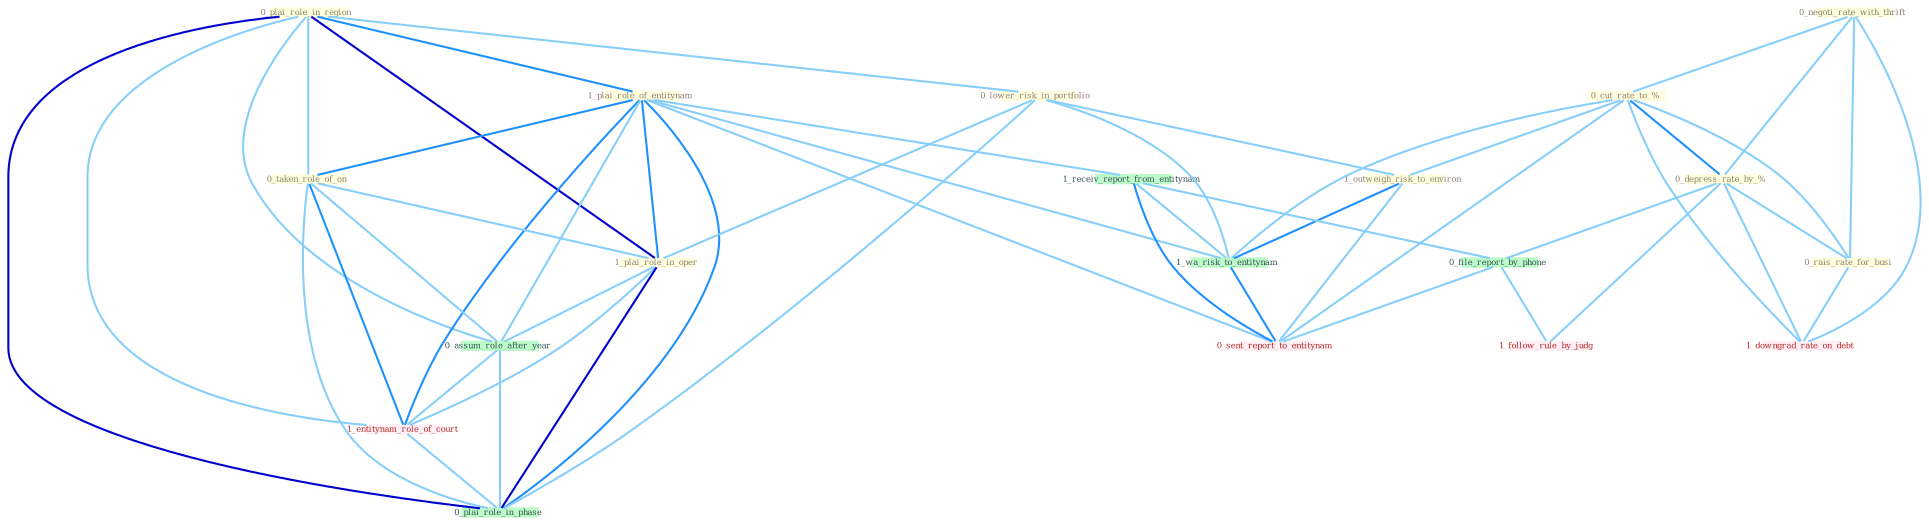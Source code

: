 Graph G{ 
    node
    [shape=polygon,style=filled,width=.5,height=.06,color="#BDFCC9",fixedsize=true,fontsize=4,
    fontcolor="#2f4f4f"];
    {node
    [color="#ffffe0", fontcolor="#8b7d6b"] "0_plai_role_in_region " "1_plai_role_of_entitynam " "0_negoti_rate_with_thrift " "0_lower_risk_in_portfolio " "0_taken_role_of_on " "0_cut_rate_to_% " "1_outweigh_risk_to_environ " "0_depress_rate_by_% " "1_plai_role_in_oper " "0_rais_rate_for_busi "}
{node [color="#fff0f5", fontcolor="#b22222"] "1_entitynam_role_of_court " "1_downgrad_rate_on_debt " "1_follow_rule_by_judg " "0_sent_report_to_entitynam "}
edge [color="#B0E2FF"];

	"0_plai_role_in_region " -- "1_plai_role_of_entitynam " [w="2", color="#1e90ff" , len=0.8];
	"0_plai_role_in_region " -- "0_lower_risk_in_portfolio " [w="1", color="#87cefa" ];
	"0_plai_role_in_region " -- "0_taken_role_of_on " [w="1", color="#87cefa" ];
	"0_plai_role_in_region " -- "1_plai_role_in_oper " [w="3", color="#0000cd" , len=0.6];
	"0_plai_role_in_region " -- "0_assum_role_after_year " [w="1", color="#87cefa" ];
	"0_plai_role_in_region " -- "1_entitynam_role_of_court " [w="1", color="#87cefa" ];
	"0_plai_role_in_region " -- "0_plai_role_in_phase " [w="3", color="#0000cd" , len=0.6];
	"1_plai_role_of_entitynam " -- "0_taken_role_of_on " [w="2", color="#1e90ff" , len=0.8];
	"1_plai_role_of_entitynam " -- "1_plai_role_in_oper " [w="2", color="#1e90ff" , len=0.8];
	"1_plai_role_of_entitynam " -- "1_receiv_report_from_entitynam " [w="1", color="#87cefa" ];
	"1_plai_role_of_entitynam " -- "0_assum_role_after_year " [w="1", color="#87cefa" ];
	"1_plai_role_of_entitynam " -- "1_entitynam_role_of_court " [w="2", color="#1e90ff" , len=0.8];
	"1_plai_role_of_entitynam " -- "1_wa_risk_to_entitynam " [w="1", color="#87cefa" ];
	"1_plai_role_of_entitynam " -- "0_sent_report_to_entitynam " [w="1", color="#87cefa" ];
	"1_plai_role_of_entitynam " -- "0_plai_role_in_phase " [w="2", color="#1e90ff" , len=0.8];
	"0_negoti_rate_with_thrift " -- "0_cut_rate_to_% " [w="1", color="#87cefa" ];
	"0_negoti_rate_with_thrift " -- "0_depress_rate_by_% " [w="1", color="#87cefa" ];
	"0_negoti_rate_with_thrift " -- "0_rais_rate_for_busi " [w="1", color="#87cefa" ];
	"0_negoti_rate_with_thrift " -- "1_downgrad_rate_on_debt " [w="1", color="#87cefa" ];
	"0_lower_risk_in_portfolio " -- "1_outweigh_risk_to_environ " [w="1", color="#87cefa" ];
	"0_lower_risk_in_portfolio " -- "1_plai_role_in_oper " [w="1", color="#87cefa" ];
	"0_lower_risk_in_portfolio " -- "1_wa_risk_to_entitynam " [w="1", color="#87cefa" ];
	"0_lower_risk_in_portfolio " -- "0_plai_role_in_phase " [w="1", color="#87cefa" ];
	"0_taken_role_of_on " -- "1_plai_role_in_oper " [w="1", color="#87cefa" ];
	"0_taken_role_of_on " -- "0_assum_role_after_year " [w="1", color="#87cefa" ];
	"0_taken_role_of_on " -- "1_entitynam_role_of_court " [w="2", color="#1e90ff" , len=0.8];
	"0_taken_role_of_on " -- "0_plai_role_in_phase " [w="1", color="#87cefa" ];
	"0_cut_rate_to_% " -- "1_outweigh_risk_to_environ " [w="1", color="#87cefa" ];
	"0_cut_rate_to_% " -- "0_depress_rate_by_% " [w="2", color="#1e90ff" , len=0.8];
	"0_cut_rate_to_% " -- "0_rais_rate_for_busi " [w="1", color="#87cefa" ];
	"0_cut_rate_to_% " -- "1_downgrad_rate_on_debt " [w="1", color="#87cefa" ];
	"0_cut_rate_to_% " -- "1_wa_risk_to_entitynam " [w="1", color="#87cefa" ];
	"0_cut_rate_to_% " -- "0_sent_report_to_entitynam " [w="1", color="#87cefa" ];
	"1_outweigh_risk_to_environ " -- "1_wa_risk_to_entitynam " [w="2", color="#1e90ff" , len=0.8];
	"1_outweigh_risk_to_environ " -- "0_sent_report_to_entitynam " [w="1", color="#87cefa" ];
	"0_depress_rate_by_% " -- "0_rais_rate_for_busi " [w="1", color="#87cefa" ];
	"0_depress_rate_by_% " -- "0_file_report_by_phone " [w="1", color="#87cefa" ];
	"0_depress_rate_by_% " -- "1_downgrad_rate_on_debt " [w="1", color="#87cefa" ];
	"0_depress_rate_by_% " -- "1_follow_rule_by_judg " [w="1", color="#87cefa" ];
	"1_plai_role_in_oper " -- "0_assum_role_after_year " [w="1", color="#87cefa" ];
	"1_plai_role_in_oper " -- "1_entitynam_role_of_court " [w="1", color="#87cefa" ];
	"1_plai_role_in_oper " -- "0_plai_role_in_phase " [w="3", color="#0000cd" , len=0.6];
	"0_rais_rate_for_busi " -- "1_downgrad_rate_on_debt " [w="1", color="#87cefa" ];
	"1_receiv_report_from_entitynam " -- "0_file_report_by_phone " [w="1", color="#87cefa" ];
	"1_receiv_report_from_entitynam " -- "1_wa_risk_to_entitynam " [w="1", color="#87cefa" ];
	"1_receiv_report_from_entitynam " -- "0_sent_report_to_entitynam " [w="2", color="#1e90ff" , len=0.8];
	"0_assum_role_after_year " -- "1_entitynam_role_of_court " [w="1", color="#87cefa" ];
	"0_assum_role_after_year " -- "0_plai_role_in_phase " [w="1", color="#87cefa" ];
	"1_entitynam_role_of_court " -- "0_plai_role_in_phase " [w="1", color="#87cefa" ];
	"0_file_report_by_phone " -- "1_follow_rule_by_judg " [w="1", color="#87cefa" ];
	"0_file_report_by_phone " -- "0_sent_report_to_entitynam " [w="1", color="#87cefa" ];
	"1_wa_risk_to_entitynam " -- "0_sent_report_to_entitynam " [w="2", color="#1e90ff" , len=0.8];
}